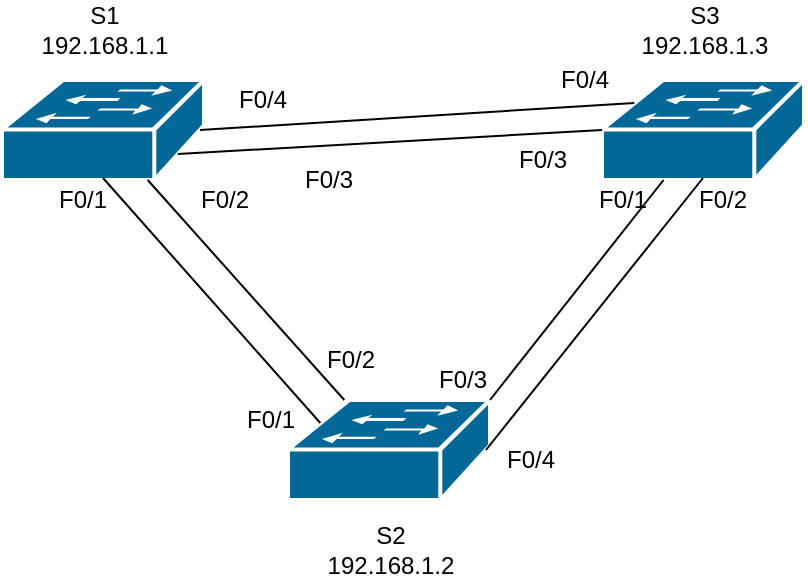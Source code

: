 <mxfile version="13.4.6" type="device"><diagram id="TXf_zvS0gUOs0_AR6GJ6" name="Page-1"><mxGraphModel dx="1422" dy="794" grid="1" gridSize="10" guides="1" tooltips="1" connect="1" arrows="1" fold="1" page="1" pageScale="1" pageWidth="827" pageHeight="1169" math="0" shadow="0"><root><mxCell id="0"/><mxCell id="1" parent="0"/><mxCell id="fLPou2zsjKqYGc8httGe-1" value="" style="shape=mxgraph.cisco.switches.workgroup_switch;html=1;pointerEvents=1;dashed=0;fillColor=#036897;strokeColor=#ffffff;strokeWidth=2;verticalLabelPosition=bottom;verticalAlign=top;align=center;outlineConnect=0;" vertex="1" parent="1"><mxGeometry x="220" y="230" width="101" height="50" as="geometry"/></mxCell><mxCell id="fLPou2zsjKqYGc8httGe-2" value="" style="shape=mxgraph.cisco.switches.workgroup_switch;html=1;pointerEvents=1;dashed=0;fillColor=#036897;strokeColor=#ffffff;strokeWidth=2;verticalLabelPosition=bottom;verticalAlign=top;align=center;outlineConnect=0;" vertex="1" parent="1"><mxGeometry x="520" y="230" width="101" height="50" as="geometry"/></mxCell><mxCell id="fLPou2zsjKqYGc8httGe-3" value="" style="shape=mxgraph.cisco.switches.workgroup_switch;html=1;pointerEvents=1;dashed=0;fillColor=#036897;strokeColor=#ffffff;strokeWidth=2;verticalLabelPosition=bottom;verticalAlign=top;align=center;outlineConnect=0;" vertex="1" parent="1"><mxGeometry x="363" y="390" width="101" height="50" as="geometry"/></mxCell><mxCell id="fLPou2zsjKqYGc8httGe-4" value="" style="endArrow=none;html=1;entryX=0.16;entryY=0.23;entryDx=0;entryDy=0;entryPerimeter=0;exitX=0.98;exitY=0.5;exitDx=0;exitDy=0;exitPerimeter=0;" edge="1" parent="1" source="fLPou2zsjKqYGc8httGe-1" target="fLPou2zsjKqYGc8httGe-2"><mxGeometry width="50" height="50" relative="1" as="geometry"><mxPoint x="321" y="230" as="sourcePoint"/><mxPoint x="440" y="290" as="targetPoint"/></mxGeometry></mxCell><mxCell id="fLPou2zsjKqYGc8httGe-6" value="" style="endArrow=none;html=1;entryX=0;entryY=0.5;entryDx=0;entryDy=0;entryPerimeter=0;exitX=0.87;exitY=0.74;exitDx=0;exitDy=0;exitPerimeter=0;" edge="1" parent="1" source="fLPou2zsjKqYGc8httGe-1" target="fLPou2zsjKqYGc8httGe-2"><mxGeometry width="50" height="50" relative="1" as="geometry"><mxPoint x="390" y="340" as="sourcePoint"/><mxPoint x="440" y="290" as="targetPoint"/></mxGeometry></mxCell><mxCell id="fLPou2zsjKqYGc8httGe-7" value="" style="endArrow=none;html=1;exitX=1;exitY=0;exitDx=0;exitDy=0;exitPerimeter=0;" edge="1" parent="1" source="fLPou2zsjKqYGc8httGe-3" target="fLPou2zsjKqYGc8httGe-2"><mxGeometry width="50" height="50" relative="1" as="geometry"><mxPoint x="390" y="340" as="sourcePoint"/><mxPoint x="440" y="290" as="targetPoint"/></mxGeometry></mxCell><mxCell id="fLPou2zsjKqYGc8httGe-8" value="" style="endArrow=none;html=1;entryX=0.5;entryY=0.98;entryDx=0;entryDy=0;entryPerimeter=0;exitX=0.98;exitY=0.5;exitDx=0;exitDy=0;exitPerimeter=0;" edge="1" parent="1" source="fLPou2zsjKqYGc8httGe-3" target="fLPou2zsjKqYGc8httGe-2"><mxGeometry width="50" height="50" relative="1" as="geometry"><mxPoint x="390" y="340" as="sourcePoint"/><mxPoint x="440" y="290" as="targetPoint"/></mxGeometry></mxCell><mxCell id="fLPou2zsjKqYGc8httGe-9" value="" style="endArrow=none;html=1;" edge="1" parent="1" source="fLPou2zsjKqYGc8httGe-3" target="fLPou2zsjKqYGc8httGe-1"><mxGeometry width="50" height="50" relative="1" as="geometry"><mxPoint x="390" y="340" as="sourcePoint"/><mxPoint x="440" y="290" as="targetPoint"/></mxGeometry></mxCell><mxCell id="fLPou2zsjKqYGc8httGe-10" value="" style="endArrow=none;html=1;exitX=0.16;exitY=0.23;exitDx=0;exitDy=0;exitPerimeter=0;entryX=0.5;entryY=0.98;entryDx=0;entryDy=0;entryPerimeter=0;" edge="1" parent="1" source="fLPou2zsjKqYGc8httGe-3" target="fLPou2zsjKqYGc8httGe-1"><mxGeometry width="50" height="50" relative="1" as="geometry"><mxPoint x="390" y="340" as="sourcePoint"/><mxPoint x="260" y="330" as="targetPoint"/></mxGeometry></mxCell><mxCell id="2" value="S1&lt;br&gt;192.168.1.1" style="text;html=1;align=center;verticalAlign=middle;resizable=0;points=[];autosize=1;" vertex="1" parent="1"><mxGeometry x="230.5" y="190" width="80" height="30" as="geometry"/></mxCell><mxCell id="fLPou2zsjKqYGc8httGe-11" value="S2&lt;br&gt;192.168.1.2" style="text;html=1;align=center;verticalAlign=middle;resizable=0;points=[];autosize=1;" vertex="1" parent="1"><mxGeometry x="374" y="450" width="80" height="30" as="geometry"/></mxCell><mxCell id="fLPou2zsjKqYGc8httGe-12" value="S3&lt;br&gt;&lt;div&gt;192.168.1.3&lt;/div&gt;" style="text;html=1;align=center;verticalAlign=middle;resizable=0;points=[];autosize=1;" vertex="1" parent="1"><mxGeometry x="530.5" y="190" width="80" height="30" as="geometry"/></mxCell><mxCell id="fLPou2zsjKqYGc8httGe-13" value="&lt;div&gt;F0/4&lt;/div&gt;" style="text;html=1;align=center;verticalAlign=middle;resizable=0;points=[];autosize=1;" vertex="1" parent="1"><mxGeometry x="330" y="230" width="40" height="20" as="geometry"/></mxCell><mxCell id="fLPou2zsjKqYGc8httGe-14" value="&lt;div&gt;F0/4&lt;/div&gt;" style="text;html=1;align=center;verticalAlign=middle;resizable=0;points=[];autosize=1;" vertex="1" parent="1"><mxGeometry x="464" y="410" width="40" height="20" as="geometry"/></mxCell><mxCell id="fLPou2zsjKqYGc8httGe-15" value="&lt;div&gt;F0/4&lt;/div&gt;" style="text;html=1;align=center;verticalAlign=middle;resizable=0;points=[];autosize=1;" vertex="1" parent="1"><mxGeometry x="490.5" y="220" width="40" height="20" as="geometry"/></mxCell><mxCell id="fLPou2zsjKqYGc8httGe-16" value="&lt;div&gt;F0/3&lt;/div&gt;" style="text;html=1;align=center;verticalAlign=middle;resizable=0;points=[];autosize=1;" vertex="1" parent="1"><mxGeometry x="363" y="270" width="40" height="20" as="geometry"/></mxCell><mxCell id="fLPou2zsjKqYGc8httGe-17" value="&lt;div&gt;F0/3&lt;/div&gt;" style="text;html=1;align=center;verticalAlign=middle;resizable=0;points=[];autosize=1;" vertex="1" parent="1"><mxGeometry x="470" y="260" width="40" height="20" as="geometry"/></mxCell><mxCell id="fLPou2zsjKqYGc8httGe-18" value="&lt;div&gt;F0/3&lt;/div&gt;" style="text;html=1;align=center;verticalAlign=middle;resizable=0;points=[];autosize=1;" vertex="1" parent="1"><mxGeometry x="430" y="370" width="40" height="20" as="geometry"/></mxCell><mxCell id="fLPou2zsjKqYGc8httGe-19" value="&lt;div&gt;F0/2&lt;/div&gt;" style="text;html=1;align=center;verticalAlign=middle;resizable=0;points=[];autosize=1;" vertex="1" parent="1"><mxGeometry x="310.5" y="280" width="40" height="20" as="geometry"/></mxCell><mxCell id="fLPou2zsjKqYGc8httGe-21" value="&lt;div&gt;F0/2&lt;/div&gt;" style="text;html=1;align=center;verticalAlign=middle;resizable=0;points=[];autosize=1;" vertex="1" parent="1"><mxGeometry x="374" y="360" width="40" height="20" as="geometry"/></mxCell><mxCell id="fLPou2zsjKqYGc8httGe-22" value="&lt;div&gt;F0/2&lt;/div&gt;" style="text;html=1;align=center;verticalAlign=middle;resizable=0;points=[];autosize=1;" vertex="1" parent="1"><mxGeometry x="560" y="280" width="40" height="20" as="geometry"/></mxCell><mxCell id="fLPou2zsjKqYGc8httGe-23" value="&lt;div&gt;F0/1&lt;/div&gt;" style="text;html=1;align=center;verticalAlign=middle;resizable=0;points=[];autosize=1;" vertex="1" parent="1"><mxGeometry x="240" y="280" width="40" height="20" as="geometry"/></mxCell><mxCell id="fLPou2zsjKqYGc8httGe-24" value="&lt;div&gt;F0/1&lt;/div&gt;" style="text;html=1;align=center;verticalAlign=middle;resizable=0;points=[];autosize=1;" vertex="1" parent="1"><mxGeometry x="334" y="390" width="40" height="20" as="geometry"/></mxCell><mxCell id="fLPou2zsjKqYGc8httGe-25" value="&lt;div&gt;F0/1&lt;/div&gt;" style="text;html=1;align=center;verticalAlign=middle;resizable=0;points=[];autosize=1;" vertex="1" parent="1"><mxGeometry x="510" y="280" width="40" height="20" as="geometry"/></mxCell></root></mxGraphModel></diagram></mxfile>